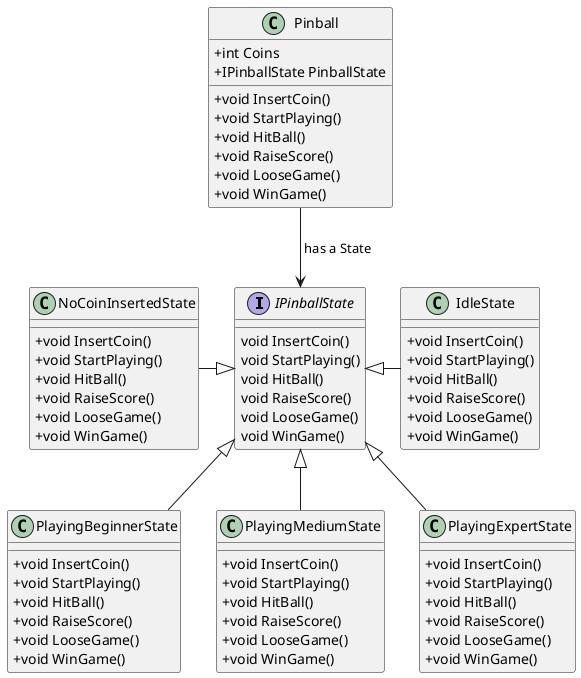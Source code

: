﻿@startuml
'https://plantuml.com/class-diagram
skinparam classAttributeIconSize 0

interface IPinballState {
 void InsertCoin()
 void StartPlaying()
 void HitBall()
 void RaiseScore()
 void LooseGame()
 void WinGame()
}


NoCoinInsertedState -|> IPinballState
class NoCoinInsertedState {
 + void InsertCoin()
 + void StartPlaying()
 + void HitBall()
 + void RaiseScore()
 + void LooseGame()
 + void WinGame()
}


IPinballState <|-  IdleState
class IdleState {
 + void InsertCoin()
 + void StartPlaying()
 + void HitBall()
 + void RaiseScore()
 + void LooseGame()
 + void WinGame()
}

IPinballState <|--  PlayingBeginnerState
class PlayingBeginnerState {
 + void InsertCoin()
 + void StartPlaying()
 + void HitBall()
 + void RaiseScore()
 + void LooseGame()
 + void WinGame()
}

IPinballState <|--  PlayingMediumState
class PlayingMediumState {
 + void InsertCoin()
 + void StartPlaying()
 + void HitBall()
 + void RaiseScore()
 + void LooseGame()
 + void WinGame()
}

IPinballState <|--  PlayingExpertState
class PlayingExpertState {
 + void InsertCoin()
 + void StartPlaying()
 + void HitBall()
 + void RaiseScore()
 + void LooseGame()
 + void WinGame()
}

Pinball --> IPinballState : " has a State"
class Pinball {
 + int Coins
 + IPinballState PinballState
 + void InsertCoin()
 + void StartPlaying()
 + void HitBall()
 + void RaiseScore()
 + void LooseGame()
 + void WinGame()
}


@enduml